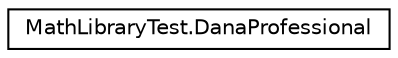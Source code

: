 digraph "Graphical Class Hierarchy"
{
  edge [fontname="Helvetica",fontsize="10",labelfontname="Helvetica",labelfontsize="10"];
  node [fontname="Helvetica",fontsize="10",shape=record];
  rankdir="LR";
  Node0 [label="MathLibraryTest.DanaProfessional",height=0.2,width=0.4,color="black", fillcolor="white", style="filled",URL="$classMathLibraryTest_1_1DanaProfessional.html",tooltip="OperationsProfessional tests. "];
}
